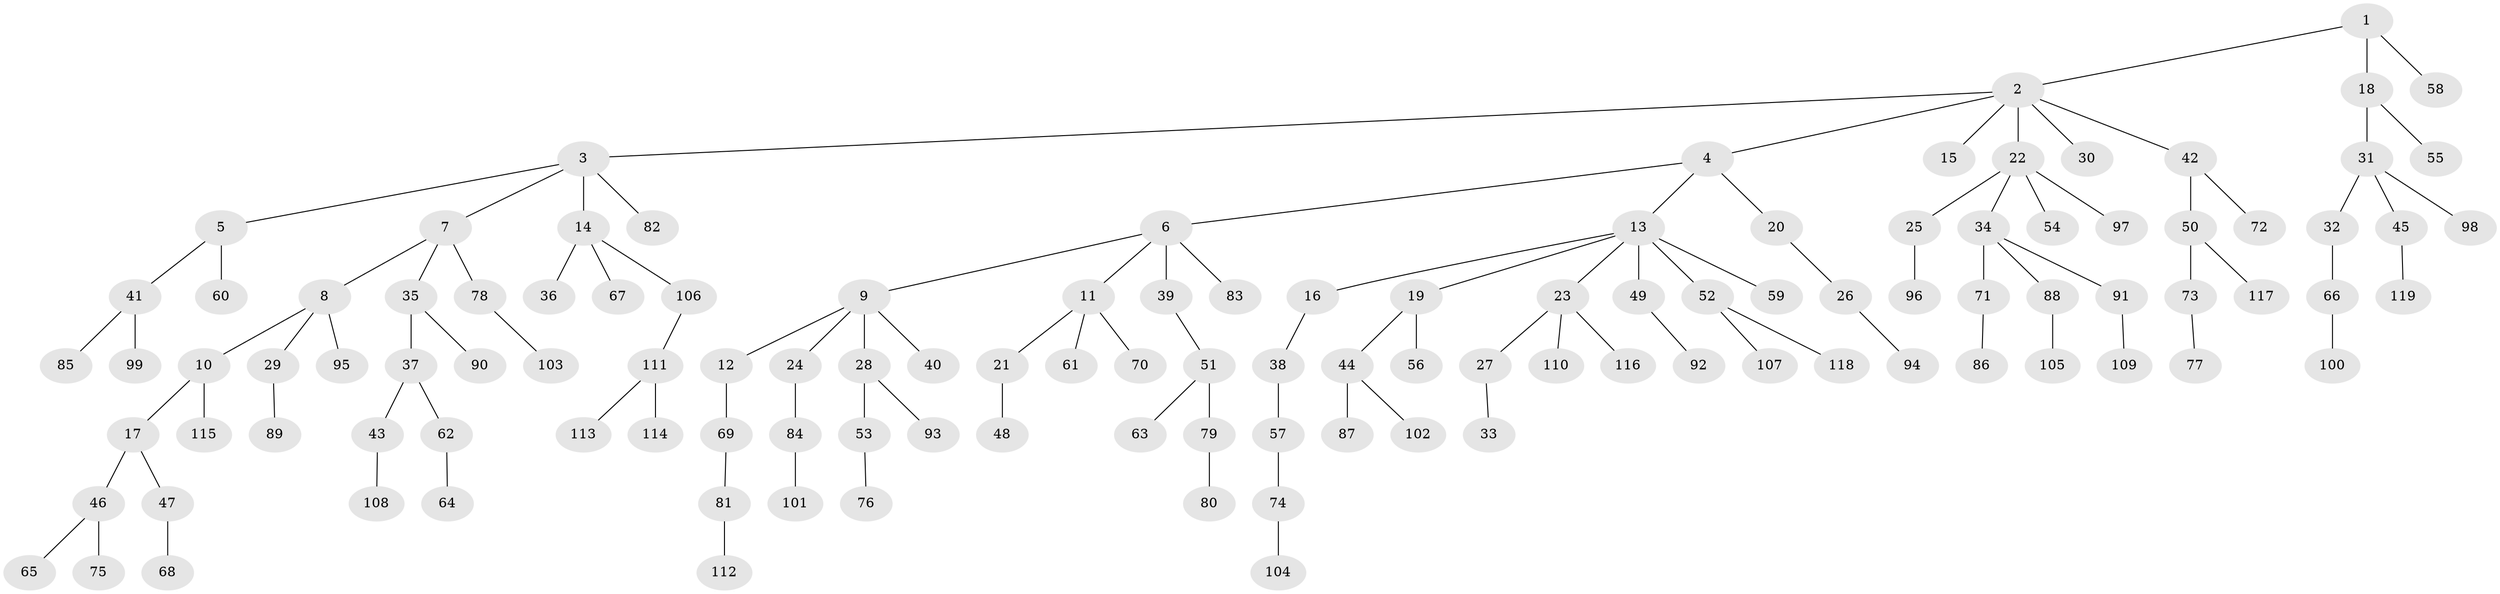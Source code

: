 // Generated by graph-tools (version 1.1) at 2025/11/02/27/25 16:11:25]
// undirected, 119 vertices, 118 edges
graph export_dot {
graph [start="1"]
  node [color=gray90,style=filled];
  1;
  2;
  3;
  4;
  5;
  6;
  7;
  8;
  9;
  10;
  11;
  12;
  13;
  14;
  15;
  16;
  17;
  18;
  19;
  20;
  21;
  22;
  23;
  24;
  25;
  26;
  27;
  28;
  29;
  30;
  31;
  32;
  33;
  34;
  35;
  36;
  37;
  38;
  39;
  40;
  41;
  42;
  43;
  44;
  45;
  46;
  47;
  48;
  49;
  50;
  51;
  52;
  53;
  54;
  55;
  56;
  57;
  58;
  59;
  60;
  61;
  62;
  63;
  64;
  65;
  66;
  67;
  68;
  69;
  70;
  71;
  72;
  73;
  74;
  75;
  76;
  77;
  78;
  79;
  80;
  81;
  82;
  83;
  84;
  85;
  86;
  87;
  88;
  89;
  90;
  91;
  92;
  93;
  94;
  95;
  96;
  97;
  98;
  99;
  100;
  101;
  102;
  103;
  104;
  105;
  106;
  107;
  108;
  109;
  110;
  111;
  112;
  113;
  114;
  115;
  116;
  117;
  118;
  119;
  1 -- 2;
  1 -- 18;
  1 -- 58;
  2 -- 3;
  2 -- 4;
  2 -- 15;
  2 -- 22;
  2 -- 30;
  2 -- 42;
  3 -- 5;
  3 -- 7;
  3 -- 14;
  3 -- 82;
  4 -- 6;
  4 -- 13;
  4 -- 20;
  5 -- 41;
  5 -- 60;
  6 -- 9;
  6 -- 11;
  6 -- 39;
  6 -- 83;
  7 -- 8;
  7 -- 35;
  7 -- 78;
  8 -- 10;
  8 -- 29;
  8 -- 95;
  9 -- 12;
  9 -- 24;
  9 -- 28;
  9 -- 40;
  10 -- 17;
  10 -- 115;
  11 -- 21;
  11 -- 61;
  11 -- 70;
  12 -- 69;
  13 -- 16;
  13 -- 19;
  13 -- 23;
  13 -- 49;
  13 -- 52;
  13 -- 59;
  14 -- 36;
  14 -- 67;
  14 -- 106;
  16 -- 38;
  17 -- 46;
  17 -- 47;
  18 -- 31;
  18 -- 55;
  19 -- 44;
  19 -- 56;
  20 -- 26;
  21 -- 48;
  22 -- 25;
  22 -- 34;
  22 -- 54;
  22 -- 97;
  23 -- 27;
  23 -- 110;
  23 -- 116;
  24 -- 84;
  25 -- 96;
  26 -- 94;
  27 -- 33;
  28 -- 53;
  28 -- 93;
  29 -- 89;
  31 -- 32;
  31 -- 45;
  31 -- 98;
  32 -- 66;
  34 -- 71;
  34 -- 88;
  34 -- 91;
  35 -- 37;
  35 -- 90;
  37 -- 43;
  37 -- 62;
  38 -- 57;
  39 -- 51;
  41 -- 85;
  41 -- 99;
  42 -- 50;
  42 -- 72;
  43 -- 108;
  44 -- 87;
  44 -- 102;
  45 -- 119;
  46 -- 65;
  46 -- 75;
  47 -- 68;
  49 -- 92;
  50 -- 73;
  50 -- 117;
  51 -- 63;
  51 -- 79;
  52 -- 107;
  52 -- 118;
  53 -- 76;
  57 -- 74;
  62 -- 64;
  66 -- 100;
  69 -- 81;
  71 -- 86;
  73 -- 77;
  74 -- 104;
  78 -- 103;
  79 -- 80;
  81 -- 112;
  84 -- 101;
  88 -- 105;
  91 -- 109;
  106 -- 111;
  111 -- 113;
  111 -- 114;
}
